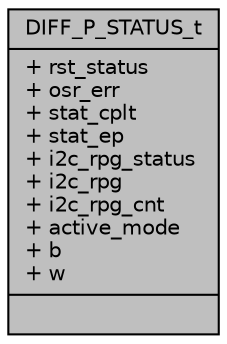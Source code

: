 digraph "DIFF_P_STATUS_t"
{
  edge [fontname="Helvetica",fontsize="10",labelfontname="Helvetica",labelfontsize="10"];
  node [fontname="Helvetica",fontsize="10",shape=record];
  Node1 [label="{DIFF_P_STATUS_t\n|+ rst_status\l+ osr_err\l+ stat_cplt\l+ stat_ep\l+ i2c_rpg_status\l+ i2c_rpg\l+ i2c_rpg_cnt\l+ active_mode\l+ b\l+ w\l|}",height=0.2,width=0.4,color="black", fillcolor="grey75", style="filled", fontcolor="black"];
}
